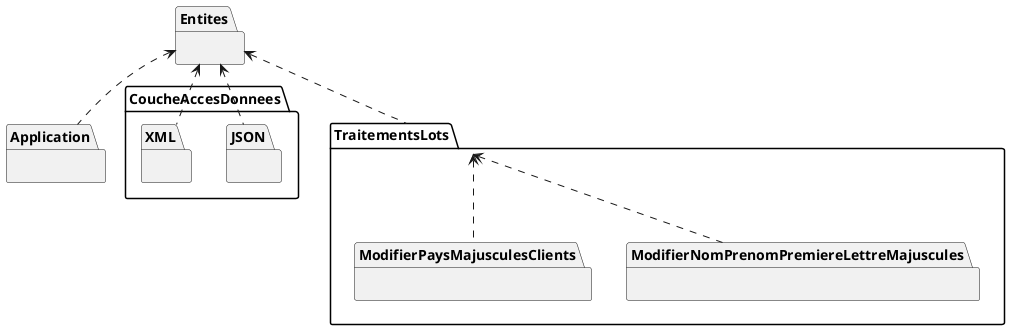 @startuml DiagClassesClientsPkg

skinparam classAttributeIconSize 0
skinparam class {
    BackgroundColor White
    BorderColor #000
}


package Entites {

}

package CoucheAccesDonnees.JSON {

}

package CoucheAccesDonnees.XML {

}

package Application {

}

package TraitementsLots {

}

package TraitementsLots.ModifierNomPrenomPremiereLettreMajuscules {

}

package TraitementsLots.ModifierPaysMajusculesClients {

}

TraitementsLots <.. TraitementsLots.ModifierNomPrenomPremiereLettreMajuscules
TraitementsLots <.. TraitementsLots.ModifierPaysMajusculesClients

Entites <.. CoucheAccesDonnees.JSON
Entites <.. CoucheAccesDonnees.XML
Entites <.. Application
Entites <.. TraitementsLots

@enduml